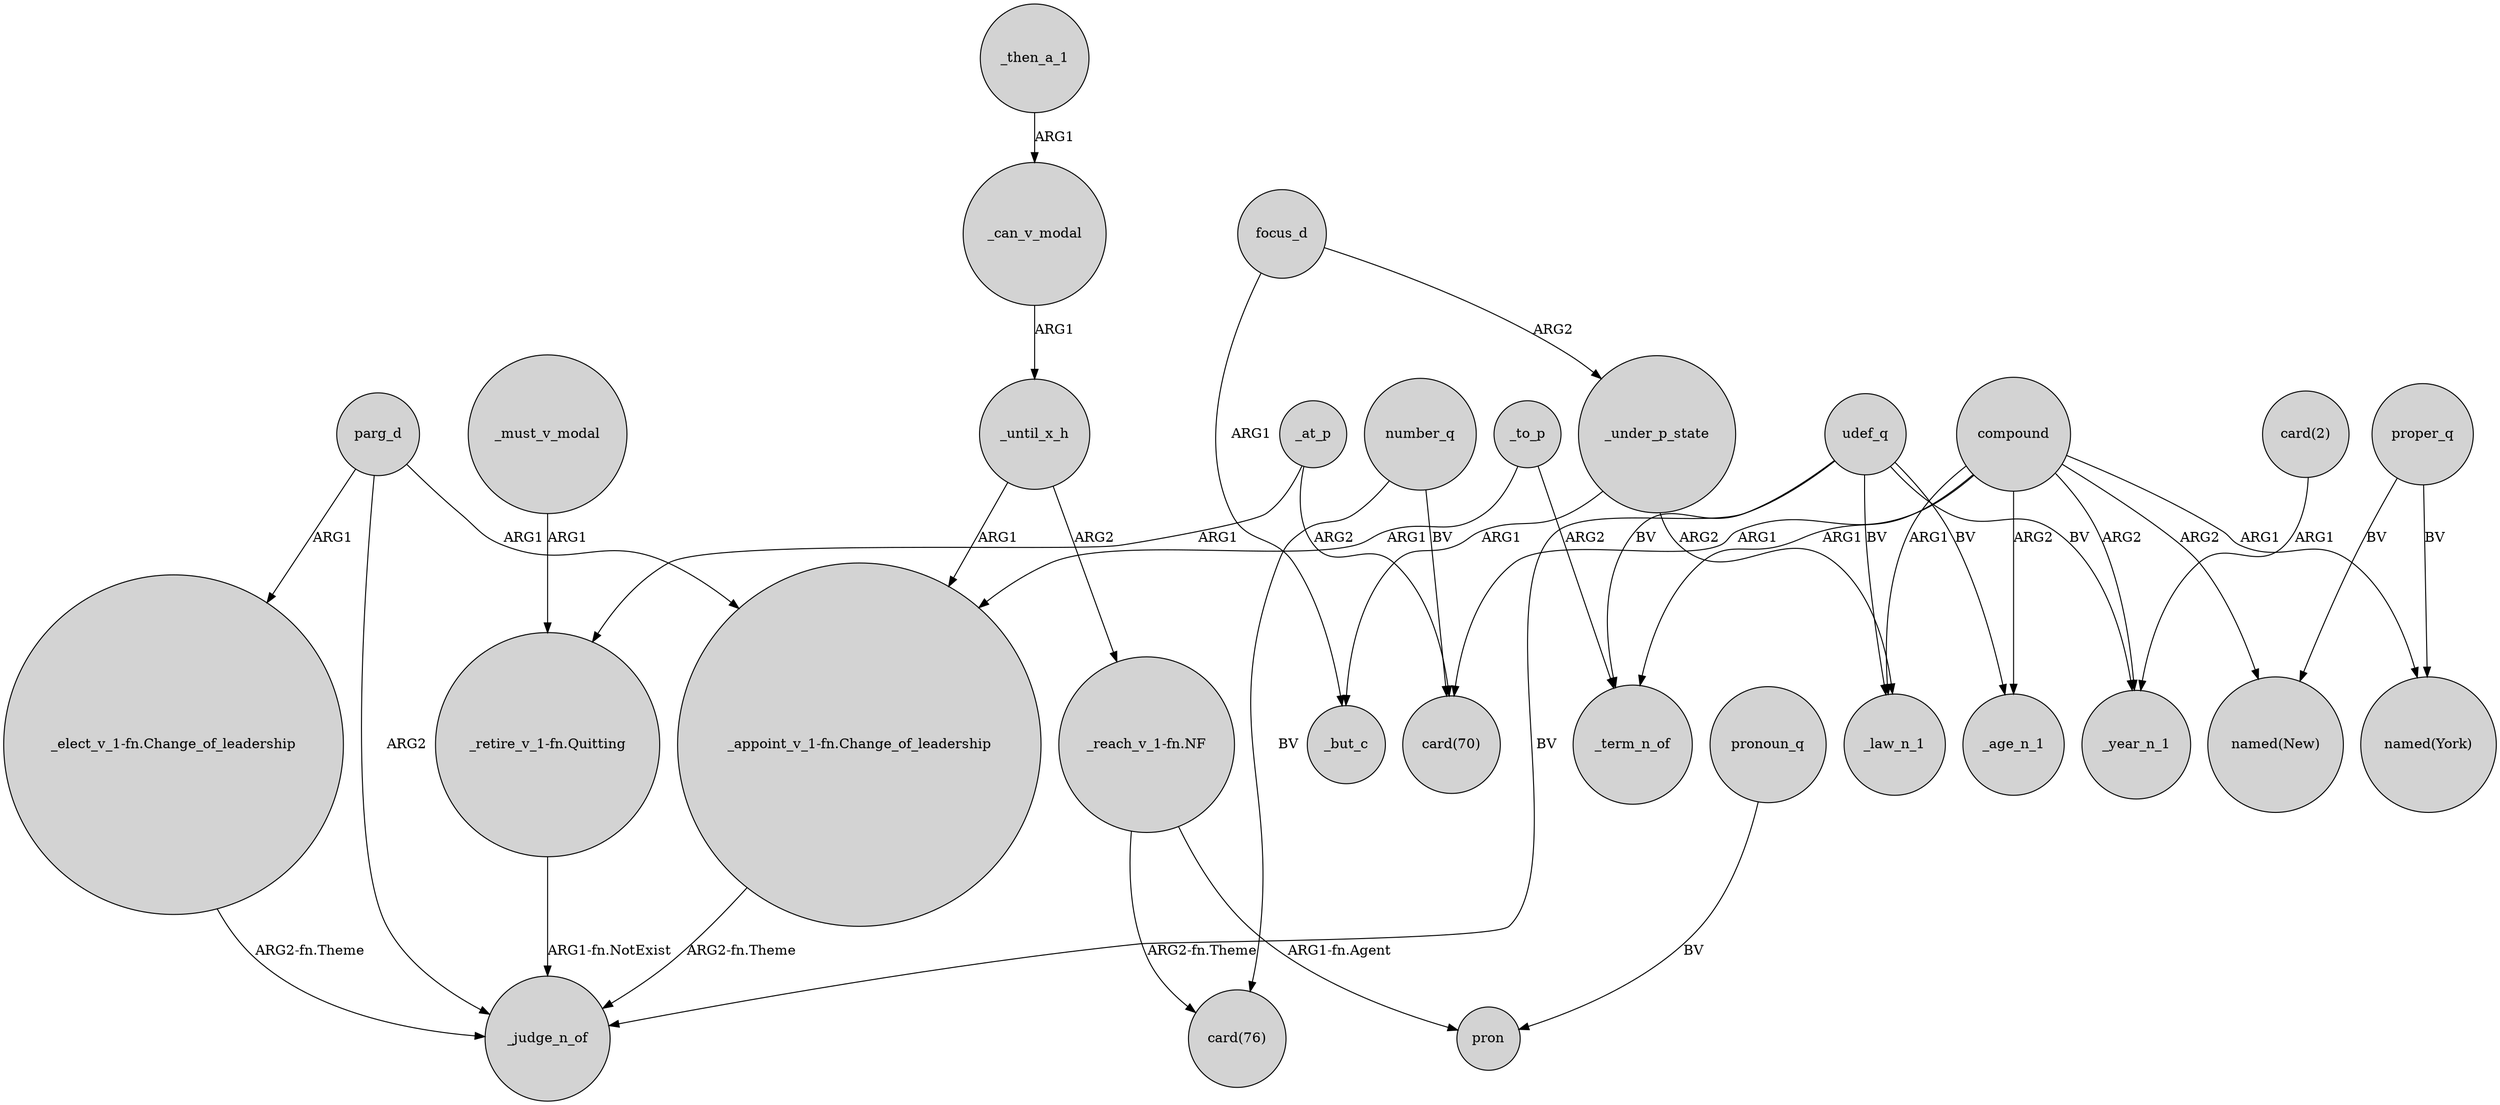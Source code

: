 digraph {
	node [shape=circle style=filled]
	compound -> _term_n_of [label=ARG1]
	compound -> "named(New)" [label=ARG2]
	"_retire_v_1-fn.Quitting" -> _judge_n_of [label="ARG1-fn.NotExist"]
	proper_q -> "named(New)" [label=BV]
	_to_p -> _term_n_of [label=ARG2]
	_at_p -> "card(70)" [label=ARG2]
	_can_v_modal -> _until_x_h [label=ARG1]
	_then_a_1 -> _can_v_modal [label=ARG1]
	number_q -> "card(70)" [label=BV]
	_until_x_h -> "_reach_v_1-fn.NF" [label=ARG2]
	udef_q -> _law_n_1 [label=BV]
	compound -> _age_n_1 [label=ARG2]
	parg_d -> "_elect_v_1-fn.Change_of_leadership" [label=ARG1]
	_until_x_h -> "_appoint_v_1-fn.Change_of_leadership" [label=ARG1]
	_at_p -> "_retire_v_1-fn.Quitting" [label=ARG1]
	udef_q -> _judge_n_of [label=BV]
	number_q -> "card(76)" [label=BV]
	_must_v_modal -> "_retire_v_1-fn.Quitting" [label=ARG1]
	"_reach_v_1-fn.NF" -> "card(76)" [label="ARG2-fn.Theme"]
	pronoun_q -> pron [label=BV]
	compound -> "named(York)" [label=ARG1]
	"card(2)" -> _year_n_1 [label=ARG1]
	_under_p_state -> _law_n_1 [label=ARG2]
	udef_q -> _term_n_of [label=BV]
	parg_d -> "_appoint_v_1-fn.Change_of_leadership" [label=ARG1]
	_under_p_state -> _but_c [label=ARG1]
	udef_q -> _age_n_1 [label=BV]
	"_reach_v_1-fn.NF" -> pron [label="ARG1-fn.Agent"]
	parg_d -> _judge_n_of [label=ARG2]
	"_appoint_v_1-fn.Change_of_leadership" -> _judge_n_of [label="ARG2-fn.Theme"]
	udef_q -> _year_n_1 [label=BV]
	compound -> "card(70)" [label=ARG1]
	compound -> _law_n_1 [label=ARG1]
	focus_d -> _but_c [label=ARG1]
	proper_q -> "named(York)" [label=BV]
	focus_d -> _under_p_state [label=ARG2]
	compound -> _year_n_1 [label=ARG2]
	"_elect_v_1-fn.Change_of_leadership" -> _judge_n_of [label="ARG2-fn.Theme"]
	_to_p -> "_appoint_v_1-fn.Change_of_leadership" [label=ARG1]
}
